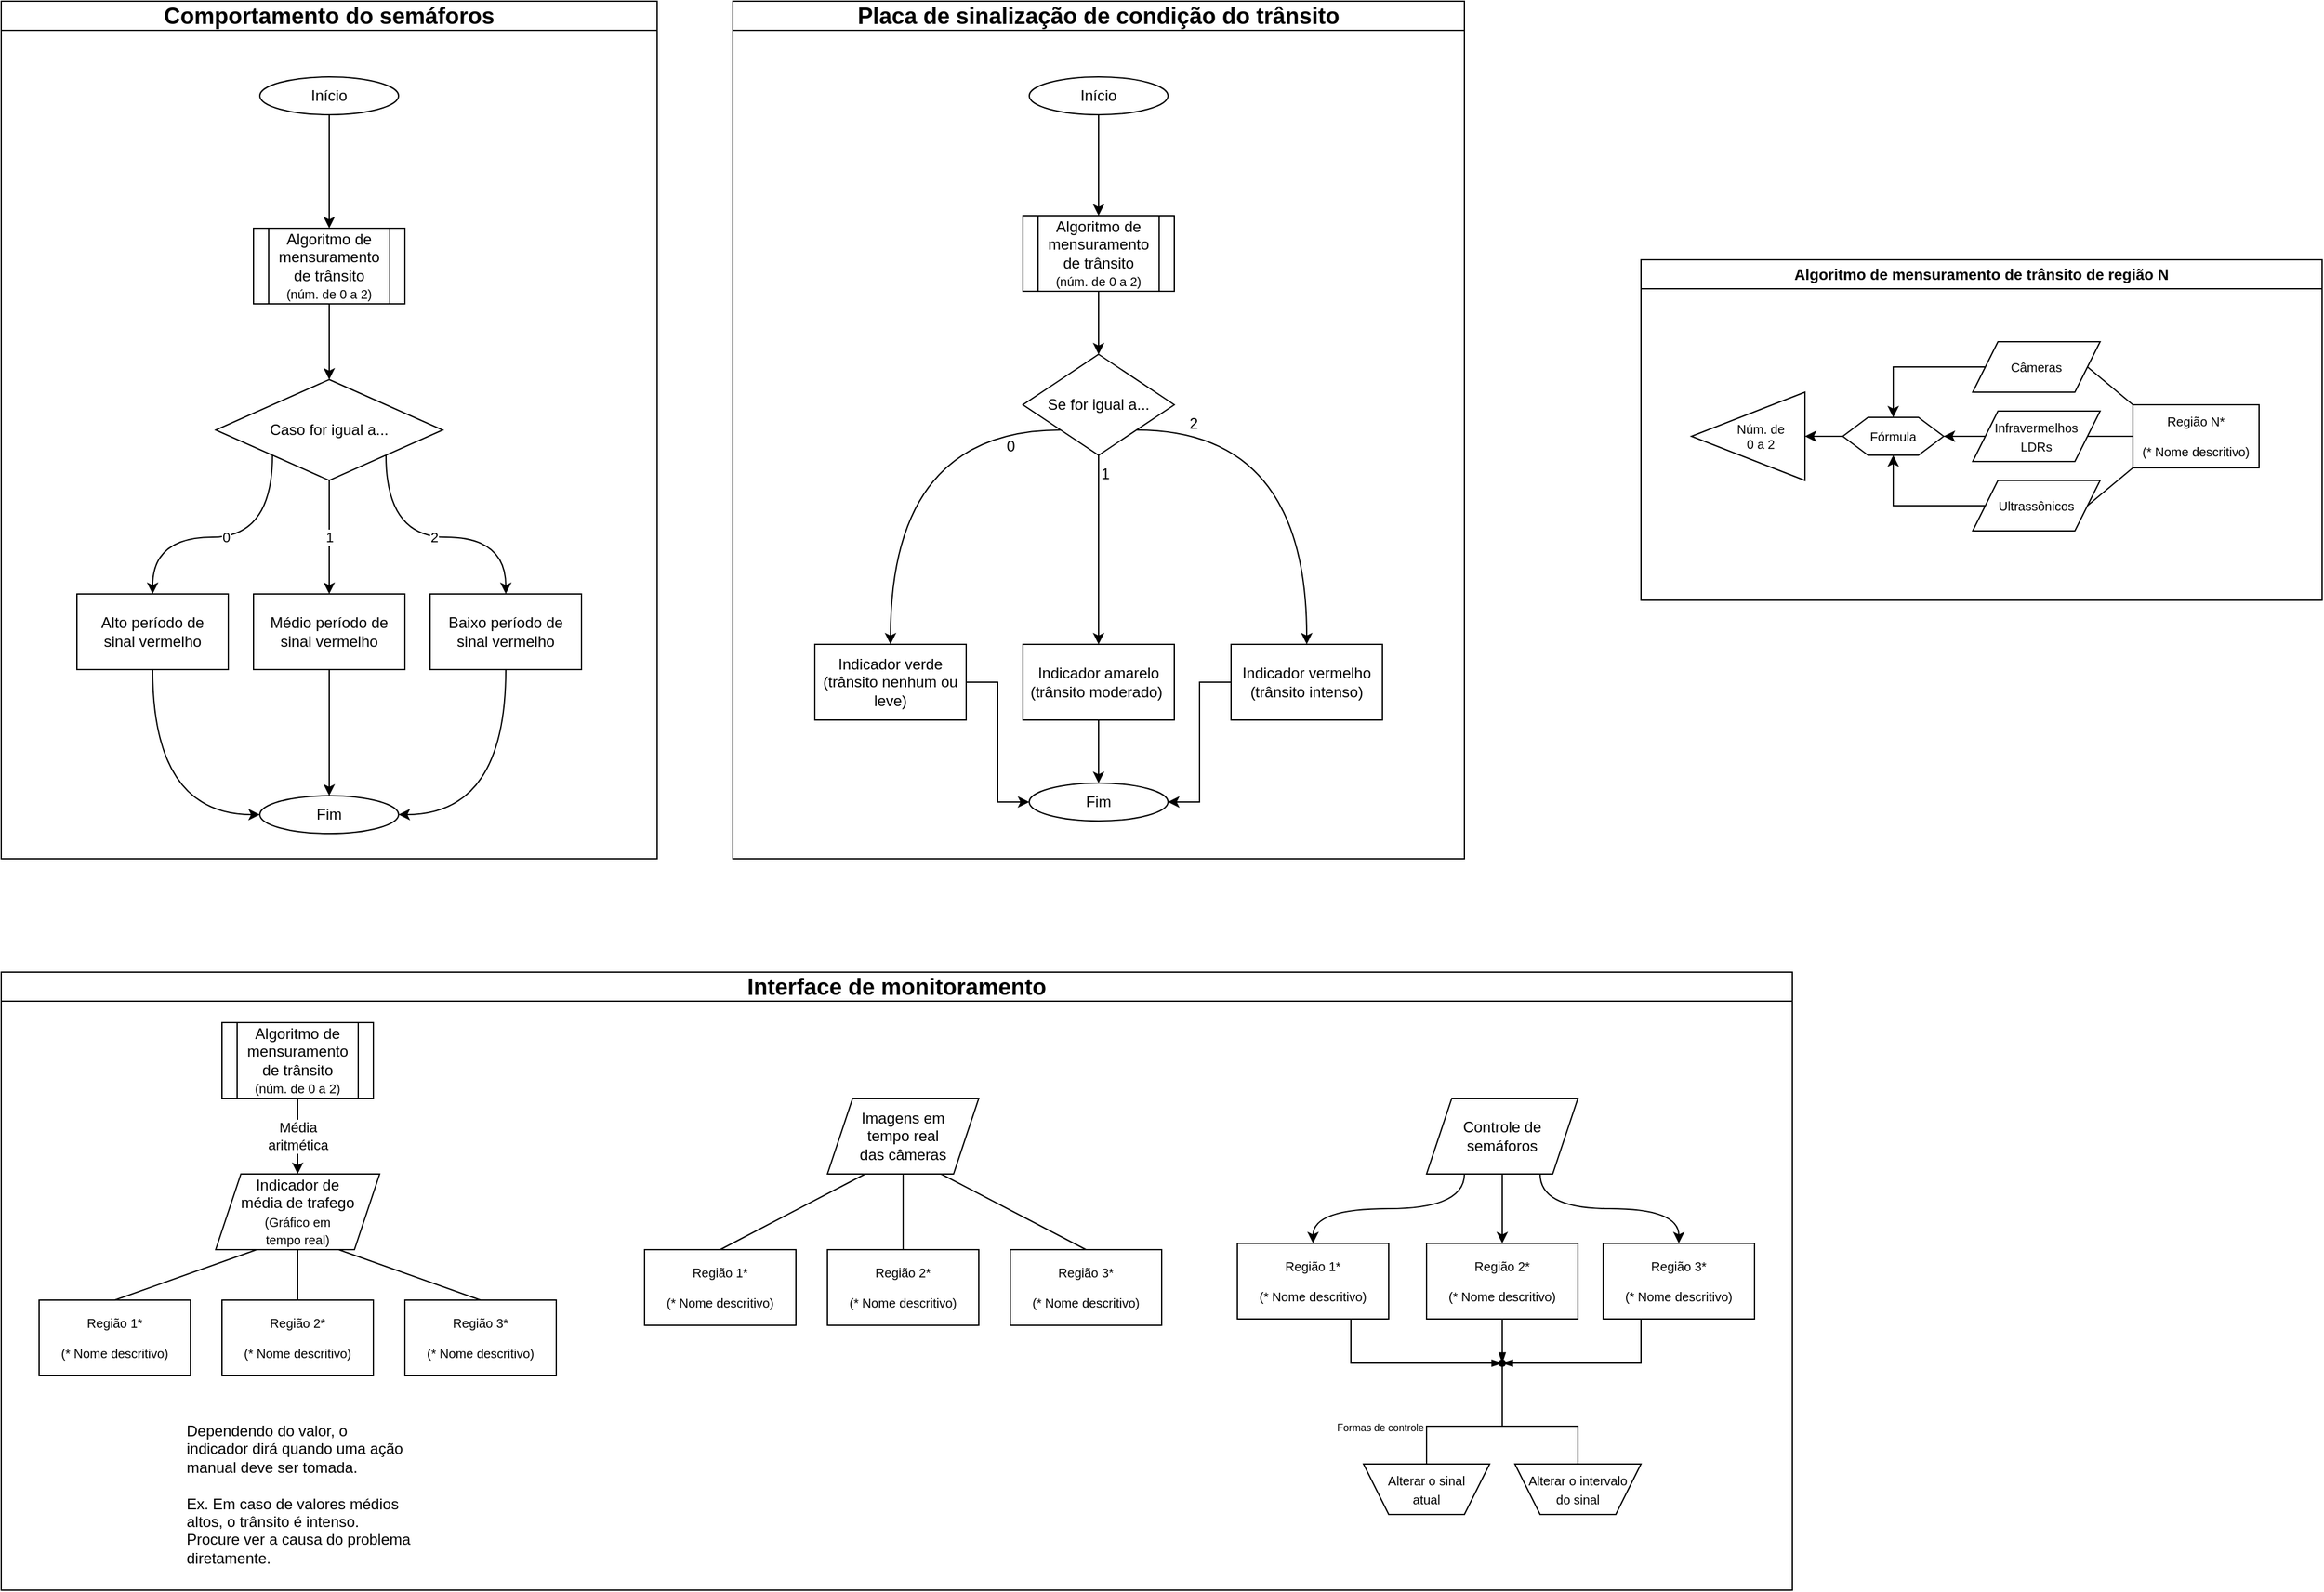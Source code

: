 <mxfile version="26.0.16">
  <diagram id="6a731a19-8d31-9384-78a2-239565b7b9f0" name="Page-1">
    <mxGraphModel dx="1594" dy="997" grid="1" gridSize="10" guides="1" tooltips="1" connect="1" arrows="1" fold="1" page="1" pageScale="1" pageWidth="1169" pageHeight="827" background="none" math="0" shadow="0">
      <root>
        <mxCell id="0" />
        <mxCell id="1" parent="0" />
        <mxCell id="sBeESrhMqnMgl-yAjxgN-76" value="&lt;b style=&quot;&quot;&gt;&lt;font style=&quot;font-size: 18px;&quot;&gt;Comportamento do semáforos&lt;/font&gt;&lt;/b&gt;" style="swimlane;whiteSpace=wrap;html=1;spacing=2;rounded=0;" parent="1" vertex="1">
          <mxGeometry x="30" y="30" width="520" height="680" as="geometry" />
        </mxCell>
        <mxCell id="ndApxbI7P8hkZsgr86GA-19" style="edgeStyle=orthogonalEdgeStyle;rounded=0;orthogonalLoop=1;jettySize=auto;html=1;entryX=0.5;entryY=0;entryDx=0;entryDy=0;" edge="1" parent="sBeESrhMqnMgl-yAjxgN-76" source="sBeESrhMqnMgl-yAjxgN-79" target="ndApxbI7P8hkZsgr86GA-18">
          <mxGeometry relative="1" as="geometry" />
        </mxCell>
        <mxCell id="sBeESrhMqnMgl-yAjxgN-79" value="Início" style="ellipse;whiteSpace=wrap;html=1;rounded=0;" parent="sBeESrhMqnMgl-yAjxgN-76" vertex="1">
          <mxGeometry x="205" y="60" width="110" height="30" as="geometry" />
        </mxCell>
        <mxCell id="sBeESrhMqnMgl-yAjxgN-96" value="Fim" style="ellipse;whiteSpace=wrap;html=1;rounded=0;" parent="sBeESrhMqnMgl-yAjxgN-76" vertex="1">
          <mxGeometry x="205" y="630" width="110" height="30" as="geometry" />
        </mxCell>
        <mxCell id="ndApxbI7P8hkZsgr86GA-29" style="edgeStyle=orthogonalEdgeStyle;rounded=0;orthogonalLoop=1;jettySize=auto;html=1;entryX=0.5;entryY=0;entryDx=0;entryDy=0;" edge="1" parent="sBeESrhMqnMgl-yAjxgN-76" source="ndApxbI7P8hkZsgr86GA-18" target="ndApxbI7P8hkZsgr86GA-28">
          <mxGeometry relative="1" as="geometry" />
        </mxCell>
        <mxCell id="ndApxbI7P8hkZsgr86GA-18" value="Algoritmo de&lt;div&gt;mensuramento&lt;/div&gt;&lt;div&gt;de trânsito&lt;/div&gt;&lt;div&gt;&lt;font size=&quot;1&quot;&gt;(núm. de 0 a 2)&lt;/font&gt;&lt;/div&gt;" style="shape=process;whiteSpace=wrap;html=1;backgroundOutline=1;rounded=0;" vertex="1" parent="sBeESrhMqnMgl-yAjxgN-76">
          <mxGeometry x="200" y="180" width="120" height="60" as="geometry" />
        </mxCell>
        <mxCell id="ndApxbI7P8hkZsgr86GA-28" value="Caso for igual a..." style="rhombus;whiteSpace=wrap;html=1;rounded=0;" vertex="1" parent="sBeESrhMqnMgl-yAjxgN-76">
          <mxGeometry x="170" y="300" width="180" height="80" as="geometry" />
        </mxCell>
        <mxCell id="ndApxbI7P8hkZsgr86GA-40" style="edgeStyle=orthogonalEdgeStyle;rounded=0;orthogonalLoop=1;jettySize=auto;html=1;entryX=0;entryY=0.5;entryDx=0;entryDy=0;exitX=0.5;exitY=1;exitDx=0;exitDy=0;curved=1;" edge="1" parent="sBeESrhMqnMgl-yAjxgN-76" source="ndApxbI7P8hkZsgr86GA-30" target="sBeESrhMqnMgl-yAjxgN-96">
          <mxGeometry relative="1" as="geometry" />
        </mxCell>
        <mxCell id="ndApxbI7P8hkZsgr86GA-30" value="Alto período de&lt;div&gt;sinal vermelho&lt;/div&gt;" style="rounded=0;whiteSpace=wrap;html=1;" vertex="1" parent="sBeESrhMqnMgl-yAjxgN-76">
          <mxGeometry x="60" y="470" width="120" height="60" as="geometry" />
        </mxCell>
        <mxCell id="ndApxbI7P8hkZsgr86GA-41" style="edgeStyle=orthogonalEdgeStyle;rounded=0;orthogonalLoop=1;jettySize=auto;html=1;entryX=0.5;entryY=0;entryDx=0;entryDy=0;" edge="1" parent="sBeESrhMqnMgl-yAjxgN-76" source="ndApxbI7P8hkZsgr86GA-31" target="sBeESrhMqnMgl-yAjxgN-96">
          <mxGeometry relative="1" as="geometry" />
        </mxCell>
        <mxCell id="ndApxbI7P8hkZsgr86GA-31" value="Médio período de&lt;div&gt;sinal vermelho&lt;/div&gt;" style="rounded=0;whiteSpace=wrap;html=1;" vertex="1" parent="sBeESrhMqnMgl-yAjxgN-76">
          <mxGeometry x="200" y="470" width="120" height="60" as="geometry" />
        </mxCell>
        <mxCell id="ndApxbI7P8hkZsgr86GA-42" style="edgeStyle=orthogonalEdgeStyle;rounded=0;orthogonalLoop=1;jettySize=auto;html=1;entryX=1;entryY=0.5;entryDx=0;entryDy=0;exitX=0.5;exitY=1;exitDx=0;exitDy=0;curved=1;" edge="1" parent="sBeESrhMqnMgl-yAjxgN-76" source="ndApxbI7P8hkZsgr86GA-32" target="sBeESrhMqnMgl-yAjxgN-96">
          <mxGeometry relative="1" as="geometry" />
        </mxCell>
        <mxCell id="ndApxbI7P8hkZsgr86GA-32" value="Baixo período de&lt;div&gt;sinal vermelho&lt;/div&gt;" style="rounded=0;whiteSpace=wrap;html=1;" vertex="1" parent="sBeESrhMqnMgl-yAjxgN-76">
          <mxGeometry x="340" y="470" width="120" height="60" as="geometry" />
        </mxCell>
        <mxCell id="ndApxbI7P8hkZsgr86GA-33" value="" style="endArrow=classic;html=1;rounded=0;exitX=0;exitY=1;exitDx=0;exitDy=0;entryX=0.5;entryY=0;entryDx=0;entryDy=0;edgeStyle=orthogonalEdgeStyle;curved=1;" edge="1" parent="sBeESrhMqnMgl-yAjxgN-76" source="ndApxbI7P8hkZsgr86GA-28" target="ndApxbI7P8hkZsgr86GA-30">
          <mxGeometry relative="1" as="geometry">
            <mxPoint x="250" y="440" as="sourcePoint" />
            <mxPoint x="350" y="440" as="targetPoint" />
          </mxGeometry>
        </mxCell>
        <mxCell id="ndApxbI7P8hkZsgr86GA-34" value="0" style="edgeLabel;resizable=0;html=1;;align=center;verticalAlign=middle;rounded=0;" connectable="0" vertex="1" parent="ndApxbI7P8hkZsgr86GA-33">
          <mxGeometry relative="1" as="geometry" />
        </mxCell>
        <mxCell id="ndApxbI7P8hkZsgr86GA-36" value="" style="endArrow=classic;html=1;rounded=0;exitX=0.5;exitY=1;exitDx=0;exitDy=0;entryX=0.5;entryY=0;entryDx=0;entryDy=0;edgeStyle=orthogonalEdgeStyle;curved=1;" edge="1" parent="sBeESrhMqnMgl-yAjxgN-76" source="ndApxbI7P8hkZsgr86GA-28" target="ndApxbI7P8hkZsgr86GA-31">
          <mxGeometry relative="1" as="geometry">
            <mxPoint x="250" y="440" as="sourcePoint" />
            <mxPoint x="350" y="440" as="targetPoint" />
          </mxGeometry>
        </mxCell>
        <mxCell id="ndApxbI7P8hkZsgr86GA-37" value="1" style="edgeLabel;resizable=0;html=1;;align=center;verticalAlign=middle;rounded=0;" connectable="0" vertex="1" parent="ndApxbI7P8hkZsgr86GA-36">
          <mxGeometry relative="1" as="geometry" />
        </mxCell>
        <mxCell id="ndApxbI7P8hkZsgr86GA-38" value="" style="endArrow=classic;html=1;rounded=0;entryX=0.5;entryY=0;entryDx=0;entryDy=0;exitX=1;exitY=1;exitDx=0;exitDy=0;edgeStyle=orthogonalEdgeStyle;curved=1;" edge="1" parent="sBeESrhMqnMgl-yAjxgN-76" source="ndApxbI7P8hkZsgr86GA-28" target="ndApxbI7P8hkZsgr86GA-32">
          <mxGeometry relative="1" as="geometry">
            <mxPoint x="270" y="390" as="sourcePoint" />
            <mxPoint x="270" y="480" as="targetPoint" />
          </mxGeometry>
        </mxCell>
        <mxCell id="ndApxbI7P8hkZsgr86GA-39" value="2" style="edgeLabel;resizable=0;html=1;;align=center;verticalAlign=middle;rounded=0;" connectable="0" vertex="1" parent="ndApxbI7P8hkZsgr86GA-38">
          <mxGeometry relative="1" as="geometry" />
        </mxCell>
        <mxCell id="sBeESrhMqnMgl-yAjxgN-95" value="&lt;font style=&quot;font-size: 18px;&quot;&gt;Placa de sinalização de condição do trânsito&lt;/font&gt;" style="swimlane;whiteSpace=wrap;html=1;rounded=0;" parent="1" vertex="1">
          <mxGeometry x="610" y="30" width="580" height="680" as="geometry" />
        </mxCell>
        <mxCell id="sBeESrhMqnMgl-yAjxgN-106" style="edgeStyle=orthogonalEdgeStyle;rounded=0;orthogonalLoop=1;jettySize=auto;html=1;entryX=0.5;entryY=0;entryDx=0;entryDy=0;" parent="sBeESrhMqnMgl-yAjxgN-95" source="sBeESrhMqnMgl-yAjxgN-99" target="sBeESrhMqnMgl-yAjxgN-105" edge="1">
          <mxGeometry relative="1" as="geometry" />
        </mxCell>
        <mxCell id="sBeESrhMqnMgl-yAjxgN-99" value="Início" style="ellipse;whiteSpace=wrap;html=1;rounded=0;" parent="sBeESrhMqnMgl-yAjxgN-95" vertex="1">
          <mxGeometry x="235" y="60" width="110" height="30" as="geometry" />
        </mxCell>
        <mxCell id="sBeESrhMqnMgl-yAjxgN-119" style="edgeStyle=orthogonalEdgeStyle;rounded=0;orthogonalLoop=1;jettySize=auto;html=1;entryX=0.5;entryY=0;entryDx=0;entryDy=0;" parent="sBeESrhMqnMgl-yAjxgN-95" source="sBeESrhMqnMgl-yAjxgN-105" target="sBeESrhMqnMgl-yAjxgN-116" edge="1">
          <mxGeometry relative="1" as="geometry" />
        </mxCell>
        <mxCell id="sBeESrhMqnMgl-yAjxgN-105" value="Algoritmo de&lt;div&gt;mensuramento&lt;/div&gt;&lt;div&gt;de trânsito&lt;/div&gt;&lt;div&gt;&lt;font size=&quot;1&quot;&gt;(núm. de 0 a 2)&lt;/font&gt;&lt;/div&gt;" style="shape=process;whiteSpace=wrap;html=1;backgroundOutline=1;rounded=0;" parent="sBeESrhMqnMgl-yAjxgN-95" vertex="1">
          <mxGeometry x="230" y="170" width="120" height="60" as="geometry" />
        </mxCell>
        <mxCell id="ndApxbI7P8hkZsgr86GA-14" style="edgeStyle=orthogonalEdgeStyle;rounded=0;orthogonalLoop=1;jettySize=auto;html=1;exitX=0;exitY=1;exitDx=0;exitDy=0;entryX=0.5;entryY=0;entryDx=0;entryDy=0;curved=1;" edge="1" parent="sBeESrhMqnMgl-yAjxgN-95" source="sBeESrhMqnMgl-yAjxgN-116" target="sBeESrhMqnMgl-yAjxgN-120">
          <mxGeometry relative="1" as="geometry" />
        </mxCell>
        <mxCell id="ndApxbI7P8hkZsgr86GA-15" style="edgeStyle=orthogonalEdgeStyle;rounded=0;orthogonalLoop=1;jettySize=auto;html=1;entryX=0.5;entryY=0;entryDx=0;entryDy=0;curved=1;" edge="1" parent="sBeESrhMqnMgl-yAjxgN-95" source="sBeESrhMqnMgl-yAjxgN-116" target="sBeESrhMqnMgl-yAjxgN-121">
          <mxGeometry relative="1" as="geometry" />
        </mxCell>
        <mxCell id="ndApxbI7P8hkZsgr86GA-16" style="edgeStyle=orthogonalEdgeStyle;rounded=0;orthogonalLoop=1;jettySize=auto;html=1;exitX=1;exitY=1;exitDx=0;exitDy=0;curved=1;" edge="1" parent="sBeESrhMqnMgl-yAjxgN-95" source="sBeESrhMqnMgl-yAjxgN-116" target="sBeESrhMqnMgl-yAjxgN-122">
          <mxGeometry relative="1" as="geometry" />
        </mxCell>
        <mxCell id="sBeESrhMqnMgl-yAjxgN-116" value="Se for igual a.&lt;span style=&quot;background-color: transparent; color: light-dark(rgb(0, 0, 0), rgb(255, 255, 255));&quot;&gt;..&lt;/span&gt;" style="rhombus;whiteSpace=wrap;html=1;rounded=0;" parent="sBeESrhMqnMgl-yAjxgN-95" vertex="1">
          <mxGeometry x="230" y="280" width="120" height="80" as="geometry" />
        </mxCell>
        <mxCell id="sBeESrhMqnMgl-yAjxgN-135" style="edgeStyle=orthogonalEdgeStyle;rounded=0;orthogonalLoop=1;jettySize=auto;html=1;entryX=0;entryY=0.5;entryDx=0;entryDy=0;" parent="sBeESrhMqnMgl-yAjxgN-95" source="sBeESrhMqnMgl-yAjxgN-120" target="sBeESrhMqnMgl-yAjxgN-134" edge="1">
          <mxGeometry relative="1" as="geometry" />
        </mxCell>
        <mxCell id="sBeESrhMqnMgl-yAjxgN-120" value="Indicador verde&lt;div&gt;(trânsito nenhum ou leve)&lt;/div&gt;" style="rounded=0;whiteSpace=wrap;html=1;" parent="sBeESrhMqnMgl-yAjxgN-95" vertex="1">
          <mxGeometry x="65" y="510" width="120" height="60" as="geometry" />
        </mxCell>
        <mxCell id="sBeESrhMqnMgl-yAjxgN-136" style="edgeStyle=orthogonalEdgeStyle;rounded=0;orthogonalLoop=1;jettySize=auto;html=1;entryX=0.5;entryY=0;entryDx=0;entryDy=0;" parent="sBeESrhMqnMgl-yAjxgN-95" source="sBeESrhMqnMgl-yAjxgN-121" target="sBeESrhMqnMgl-yAjxgN-134" edge="1">
          <mxGeometry relative="1" as="geometry" />
        </mxCell>
        <mxCell id="sBeESrhMqnMgl-yAjxgN-121" value="Indicador amarelo&lt;div&gt;(trânsito moderado)&amp;nbsp;&lt;/div&gt;" style="rounded=0;whiteSpace=wrap;html=1;" parent="sBeESrhMqnMgl-yAjxgN-95" vertex="1">
          <mxGeometry x="230" y="510" width="120" height="60" as="geometry" />
        </mxCell>
        <mxCell id="sBeESrhMqnMgl-yAjxgN-137" style="edgeStyle=orthogonalEdgeStyle;rounded=0;orthogonalLoop=1;jettySize=auto;html=1;entryX=1;entryY=0.5;entryDx=0;entryDy=0;" parent="sBeESrhMqnMgl-yAjxgN-95" source="sBeESrhMqnMgl-yAjxgN-122" target="sBeESrhMqnMgl-yAjxgN-134" edge="1">
          <mxGeometry relative="1" as="geometry" />
        </mxCell>
        <mxCell id="sBeESrhMqnMgl-yAjxgN-122" value="Indicador vermelho&lt;div&gt;(trânsito intenso)&lt;/div&gt;" style="rounded=0;whiteSpace=wrap;html=1;" parent="sBeESrhMqnMgl-yAjxgN-95" vertex="1">
          <mxGeometry x="395" y="510" width="120" height="60" as="geometry" />
        </mxCell>
        <mxCell id="sBeESrhMqnMgl-yAjxgN-128" value="1" style="text;html=1;align=center;verticalAlign=middle;resizable=0;points=[];autosize=1;strokeColor=none;fillColor=none;rounded=0;" parent="sBeESrhMqnMgl-yAjxgN-95" vertex="1">
          <mxGeometry x="280" y="360" width="30" height="30" as="geometry" />
        </mxCell>
        <mxCell id="sBeESrhMqnMgl-yAjxgN-134" value="Fim" style="ellipse;whiteSpace=wrap;html=1;rounded=0;" parent="sBeESrhMqnMgl-yAjxgN-95" vertex="1">
          <mxGeometry x="235" y="620" width="110" height="30" as="geometry" />
        </mxCell>
        <mxCell id="sBeESrhMqnMgl-yAjxgN-127" value="0" style="text;html=1;align=center;verticalAlign=middle;resizable=0;points=[];autosize=1;strokeColor=none;fillColor=none;rounded=0;" parent="sBeESrhMqnMgl-yAjxgN-95" vertex="1">
          <mxGeometry x="205" y="338" width="30" height="30" as="geometry" />
        </mxCell>
        <mxCell id="sBeESrhMqnMgl-yAjxgN-129" value="2" style="text;html=1;align=center;verticalAlign=middle;resizable=0;points=[];autosize=1;strokeColor=none;fillColor=none;rounded=0;" parent="sBeESrhMqnMgl-yAjxgN-95" vertex="1">
          <mxGeometry x="350" y="320" width="30" height="30" as="geometry" />
        </mxCell>
        <mxCell id="sBeESrhMqnMgl-yAjxgN-133" value="Interface de monitoramento" style="swimlane;whiteSpace=wrap;html=1;fontSize=18;rounded=0;" parent="1" vertex="1">
          <mxGeometry x="30" y="800" width="1420" height="490" as="geometry" />
        </mxCell>
        <mxCell id="WbuGZlkKjzKh_Df-_Hdl-44" style="rounded=0;orthogonalLoop=1;jettySize=auto;html=1;exitX=0.25;exitY=1;exitDx=0;exitDy=0;entryX=0.5;entryY=0;entryDx=0;entryDy=0;endArrow=none;startFill=0;" edge="1" parent="sBeESrhMqnMgl-yAjxgN-133" source="sBeESrhMqnMgl-yAjxgN-140" target="WbuGZlkKjzKh_Df-_Hdl-41">
          <mxGeometry relative="1" as="geometry" />
        </mxCell>
        <mxCell id="WbuGZlkKjzKh_Df-_Hdl-45" style="rounded=0;orthogonalLoop=1;jettySize=auto;html=1;entryX=0.5;entryY=0;entryDx=0;entryDy=0;endArrow=none;startFill=0;" edge="1" parent="sBeESrhMqnMgl-yAjxgN-133" source="sBeESrhMqnMgl-yAjxgN-140" target="WbuGZlkKjzKh_Df-_Hdl-42">
          <mxGeometry relative="1" as="geometry" />
        </mxCell>
        <mxCell id="WbuGZlkKjzKh_Df-_Hdl-46" style="rounded=0;orthogonalLoop=1;jettySize=auto;html=1;exitX=0.75;exitY=1;exitDx=0;exitDy=0;entryX=0.5;entryY=0;entryDx=0;entryDy=0;endArrow=none;startFill=0;" edge="1" parent="sBeESrhMqnMgl-yAjxgN-133" source="sBeESrhMqnMgl-yAjxgN-140" target="WbuGZlkKjzKh_Df-_Hdl-43">
          <mxGeometry relative="1" as="geometry" />
        </mxCell>
        <mxCell id="sBeESrhMqnMgl-yAjxgN-140" value="Indicador de&lt;div&gt;média de trafego&lt;/div&gt;&lt;div&gt;&lt;font size=&quot;1&quot;&gt;(Gráfico em&lt;/font&gt;&lt;/div&gt;&lt;div&gt;&lt;font size=&quot;1&quot;&gt;tempo real)&lt;/font&gt;&lt;/div&gt;" style="shape=parallelogram;perimeter=parallelogramPerimeter;whiteSpace=wrap;html=1;fixedSize=1;rounded=0;" parent="sBeESrhMqnMgl-yAjxgN-133" vertex="1">
          <mxGeometry x="170" y="160" width="130" height="60" as="geometry" />
        </mxCell>
        <mxCell id="sBeESrhMqnMgl-yAjxgN-141" value="Algoritmo de&lt;div&gt;mensuramento&lt;/div&gt;&lt;div&gt;de trânsito&lt;/div&gt;&lt;div&gt;&lt;font size=&quot;1&quot;&gt;(núm. de 0 a 2)&lt;/font&gt;&lt;/div&gt;" style="shape=process;whiteSpace=wrap;html=1;backgroundOutline=1;rounded=0;" parent="sBeESrhMqnMgl-yAjxgN-133" vertex="1">
          <mxGeometry x="175" y="40" width="120" height="60" as="geometry" />
        </mxCell>
        <mxCell id="sBeESrhMqnMgl-yAjxgN-144" value="" style="endArrow=classic;html=1;rounded=0;exitX=0.5;exitY=1;exitDx=0;exitDy=0;entryX=0.5;entryY=0;entryDx=0;entryDy=0;" parent="sBeESrhMqnMgl-yAjxgN-133" source="sBeESrhMqnMgl-yAjxgN-141" target="sBeESrhMqnMgl-yAjxgN-140" edge="1">
          <mxGeometry relative="1" as="geometry">
            <mxPoint x="410" y="130" as="sourcePoint" />
            <mxPoint x="510" y="130" as="targetPoint" />
          </mxGeometry>
        </mxCell>
        <mxCell id="sBeESrhMqnMgl-yAjxgN-145" value="Média&lt;div&gt;aritmética&lt;/div&gt;" style="edgeLabel;resizable=0;html=1;;align=center;verticalAlign=middle;rounded=0;" parent="sBeESrhMqnMgl-yAjxgN-144" connectable="0" vertex="1">
          <mxGeometry relative="1" as="geometry" />
        </mxCell>
        <mxCell id="ndApxbI7P8hkZsgr86GA-11" style="edgeStyle=orthogonalEdgeStyle;rounded=0;orthogonalLoop=1;jettySize=auto;html=1;exitX=0.25;exitY=1;exitDx=0;exitDy=0;entryX=0.5;entryY=0;entryDx=0;entryDy=0;curved=1;" edge="1" parent="sBeESrhMqnMgl-yAjxgN-133" source="ndApxbI7P8hkZsgr86GA-1" target="ndApxbI7P8hkZsgr86GA-6">
          <mxGeometry relative="1" as="geometry" />
        </mxCell>
        <mxCell id="ndApxbI7P8hkZsgr86GA-12" style="edgeStyle=orthogonalEdgeStyle;rounded=0;orthogonalLoop=1;jettySize=auto;html=1;entryX=0.5;entryY=0;entryDx=0;entryDy=0;curved=1;" edge="1" parent="sBeESrhMqnMgl-yAjxgN-133" source="ndApxbI7P8hkZsgr86GA-1" target="ndApxbI7P8hkZsgr86GA-7">
          <mxGeometry relative="1" as="geometry" />
        </mxCell>
        <mxCell id="ndApxbI7P8hkZsgr86GA-13" style="edgeStyle=orthogonalEdgeStyle;rounded=0;orthogonalLoop=1;jettySize=auto;html=1;exitX=0.75;exitY=1;exitDx=0;exitDy=0;entryX=0.5;entryY=0;entryDx=0;entryDy=0;curved=1;" edge="1" parent="sBeESrhMqnMgl-yAjxgN-133" source="ndApxbI7P8hkZsgr86GA-1" target="ndApxbI7P8hkZsgr86GA-8">
          <mxGeometry relative="1" as="geometry" />
        </mxCell>
        <mxCell id="ndApxbI7P8hkZsgr86GA-1" value="Controle de&lt;div&gt;semáforos&lt;/div&gt;" style="shape=parallelogram;perimeter=parallelogramPerimeter;whiteSpace=wrap;html=1;fixedSize=1;rounded=0;" vertex="1" parent="sBeESrhMqnMgl-yAjxgN-133">
          <mxGeometry x="1130" y="100" width="120" height="60" as="geometry" />
        </mxCell>
        <mxCell id="ndApxbI7P8hkZsgr86GA-6" value="Região 1*&lt;div&gt;&lt;br&gt;&lt;/div&gt;&lt;div&gt;(* Nome descritivo)&lt;/div&gt;" style="rounded=0;whiteSpace=wrap;html=1;fontSize=10;" vertex="1" parent="sBeESrhMqnMgl-yAjxgN-133">
          <mxGeometry x="980" y="215" width="120" height="60" as="geometry" />
        </mxCell>
        <mxCell id="ndApxbI7P8hkZsgr86GA-7" value="Região 2*&lt;div&gt;&lt;br&gt;&lt;/div&gt;&lt;div&gt;(* Nome descritivo)&lt;/div&gt;" style="rounded=0;whiteSpace=wrap;html=1;fontSize=10;" vertex="1" parent="sBeESrhMqnMgl-yAjxgN-133">
          <mxGeometry x="1130" y="215" width="120" height="60" as="geometry" />
        </mxCell>
        <mxCell id="WbuGZlkKjzKh_Df-_Hdl-27" style="edgeStyle=orthogonalEdgeStyle;rounded=0;orthogonalLoop=1;jettySize=auto;html=1;exitX=0.25;exitY=1;exitDx=0;exitDy=0;endArrow=blockThin;endFill=1;" edge="1" parent="sBeESrhMqnMgl-yAjxgN-133" source="ndApxbI7P8hkZsgr86GA-8" target="WbuGZlkKjzKh_Df-_Hdl-15">
          <mxGeometry relative="1" as="geometry">
            <Array as="points">
              <mxPoint x="1300" y="310" />
            </Array>
          </mxGeometry>
        </mxCell>
        <mxCell id="ndApxbI7P8hkZsgr86GA-8" value="Região 3*&lt;div&gt;&lt;br&gt;&lt;/div&gt;&lt;div&gt;(* Nome descritivo)&lt;/div&gt;" style="rounded=0;whiteSpace=wrap;html=1;fontSize=10;" vertex="1" parent="sBeESrhMqnMgl-yAjxgN-133">
          <mxGeometry x="1270" y="215" width="120" height="60" as="geometry" />
        </mxCell>
        <mxCell id="WbuGZlkKjzKh_Df-_Hdl-1" value="&lt;font size=&quot;1&quot;&gt;Alterar o sinal&lt;/font&gt;&lt;div&gt;&lt;font size=&quot;1&quot;&gt;atual&lt;/font&gt;&lt;/div&gt;" style="shape=trapezoid;perimeter=trapezoidPerimeter;whiteSpace=wrap;html=1;fixedSize=1;direction=west;rounded=0;" vertex="1" parent="sBeESrhMqnMgl-yAjxgN-133">
          <mxGeometry x="1080" y="390" width="100" height="40" as="geometry" />
        </mxCell>
        <mxCell id="WbuGZlkKjzKh_Df-_Hdl-2" value="&lt;font size=&quot;1&quot;&gt;Alterar o intervalo&lt;/font&gt;&lt;div&gt;&lt;font size=&quot;1&quot;&gt;do sinal&lt;/font&gt;&lt;/div&gt;" style="shape=trapezoid;perimeter=trapezoidPerimeter;whiteSpace=wrap;html=1;fixedSize=1;direction=west;rounded=0;" vertex="1" parent="sBeESrhMqnMgl-yAjxgN-133">
          <mxGeometry x="1200" y="390" width="100" height="40" as="geometry" />
        </mxCell>
        <mxCell id="WbuGZlkKjzKh_Df-_Hdl-3" value="&lt;font style=&quot;font-size: 8px;&quot;&gt;Formas de controle&lt;/font&gt;" style="shape=curlyBracket;whiteSpace=wrap;html=1;rounded=0;labelPosition=left;verticalLabelPosition=middle;align=right;verticalAlign=middle;direction=south;size=0.5;" vertex="1" parent="sBeESrhMqnMgl-yAjxgN-133">
          <mxGeometry x="1130" y="350" width="120" height="20" as="geometry" />
        </mxCell>
        <mxCell id="WbuGZlkKjzKh_Df-_Hdl-15" value="" style="shape=waypoint;fillStyle=solid;size=6;pointerEvents=1;points=[];fillColor=none;resizable=0;rotatable=0;perimeter=centerPerimeter;snapToPoint=1;strokeColor=default;rounded=0;" vertex="1" parent="sBeESrhMqnMgl-yAjxgN-133">
          <mxGeometry x="1180" y="300" width="20" height="20" as="geometry" />
        </mxCell>
        <mxCell id="WbuGZlkKjzKh_Df-_Hdl-17" style="edgeStyle=orthogonalEdgeStyle;rounded=0;orthogonalLoop=1;jettySize=auto;html=1;exitX=0.1;exitY=0.5;exitDx=0;exitDy=0;exitPerimeter=0;entryX=0.571;entryY=0.676;entryDx=0;entryDy=0;entryPerimeter=0;endArrow=none;startFill=0;" edge="1" parent="sBeESrhMqnMgl-yAjxgN-133" source="WbuGZlkKjzKh_Df-_Hdl-3" target="WbuGZlkKjzKh_Df-_Hdl-15">
          <mxGeometry relative="1" as="geometry" />
        </mxCell>
        <mxCell id="WbuGZlkKjzKh_Df-_Hdl-18" style="rounded=0;orthogonalLoop=1;jettySize=auto;html=1;exitX=0.75;exitY=1;exitDx=0;exitDy=0;entryX=0.038;entryY=0.551;entryDx=0;entryDy=0;edgeStyle=orthogonalEdgeStyle;endArrow=blockThin;endFill=1;entryPerimeter=0;" edge="1" parent="sBeESrhMqnMgl-yAjxgN-133" source="ndApxbI7P8hkZsgr86GA-6" target="WbuGZlkKjzKh_Df-_Hdl-15">
          <mxGeometry relative="1" as="geometry">
            <Array as="points">
              <mxPoint x="1070" y="310" />
            </Array>
          </mxGeometry>
        </mxCell>
        <mxCell id="WbuGZlkKjzKh_Df-_Hdl-19" style="edgeStyle=orthogonalEdgeStyle;rounded=0;orthogonalLoop=1;jettySize=auto;html=1;entryX=0.464;entryY=0.178;entryDx=0;entryDy=0;entryPerimeter=0;endArrow=blockThin;endFill=1;" edge="1" parent="sBeESrhMqnMgl-yAjxgN-133" source="ndApxbI7P8hkZsgr86GA-7" target="WbuGZlkKjzKh_Df-_Hdl-15">
          <mxGeometry relative="1" as="geometry" />
        </mxCell>
        <mxCell id="WbuGZlkKjzKh_Df-_Hdl-24" style="edgeStyle=orthogonalEdgeStyle;rounded=0;orthogonalLoop=1;jettySize=auto;html=1;entryX=1;entryY=0;entryDx=0;entryDy=0;entryPerimeter=0;endArrow=none;startFill=0;" edge="1" parent="sBeESrhMqnMgl-yAjxgN-133" source="WbuGZlkKjzKh_Df-_Hdl-2" target="WbuGZlkKjzKh_Df-_Hdl-3">
          <mxGeometry relative="1" as="geometry" />
        </mxCell>
        <mxCell id="WbuGZlkKjzKh_Df-_Hdl-25" style="edgeStyle=orthogonalEdgeStyle;rounded=0;orthogonalLoop=1;jettySize=auto;html=1;entryX=1;entryY=1;entryDx=0;entryDy=0;entryPerimeter=0;endArrow=none;startFill=0;" edge="1" parent="sBeESrhMqnMgl-yAjxgN-133" source="WbuGZlkKjzKh_Df-_Hdl-1" target="WbuGZlkKjzKh_Df-_Hdl-3">
          <mxGeometry relative="1" as="geometry" />
        </mxCell>
        <mxCell id="WbuGZlkKjzKh_Df-_Hdl-35" style="rounded=0;orthogonalLoop=1;jettySize=auto;html=1;exitX=0.25;exitY=1;exitDx=0;exitDy=0;entryX=0.5;entryY=0;entryDx=0;entryDy=0;endArrow=none;startFill=0;" edge="1" parent="sBeESrhMqnMgl-yAjxgN-133" source="WbuGZlkKjzKh_Df-_Hdl-28" target="WbuGZlkKjzKh_Df-_Hdl-32">
          <mxGeometry relative="1" as="geometry" />
        </mxCell>
        <mxCell id="WbuGZlkKjzKh_Df-_Hdl-36" style="rounded=0;orthogonalLoop=1;jettySize=auto;html=1;exitX=0.5;exitY=1;exitDx=0;exitDy=0;entryX=0.5;entryY=0;entryDx=0;entryDy=0;endArrow=none;startFill=0;" edge="1" parent="sBeESrhMqnMgl-yAjxgN-133" source="WbuGZlkKjzKh_Df-_Hdl-28" target="WbuGZlkKjzKh_Df-_Hdl-33">
          <mxGeometry relative="1" as="geometry" />
        </mxCell>
        <mxCell id="WbuGZlkKjzKh_Df-_Hdl-37" style="rounded=0;orthogonalLoop=1;jettySize=auto;html=1;exitX=0.75;exitY=1;exitDx=0;exitDy=0;entryX=0.5;entryY=0;entryDx=0;entryDy=0;endArrow=none;startFill=0;" edge="1" parent="sBeESrhMqnMgl-yAjxgN-133" source="WbuGZlkKjzKh_Df-_Hdl-28" target="WbuGZlkKjzKh_Df-_Hdl-34">
          <mxGeometry relative="1" as="geometry" />
        </mxCell>
        <mxCell id="WbuGZlkKjzKh_Df-_Hdl-28" value="Imagens em&lt;div&gt;tempo real&lt;/div&gt;&lt;div&gt;das câmeras&lt;/div&gt;" style="shape=parallelogram;perimeter=parallelogramPerimeter;whiteSpace=wrap;html=1;fixedSize=1;rounded=0;" vertex="1" parent="sBeESrhMqnMgl-yAjxgN-133">
          <mxGeometry x="655" y="100" width="120" height="60" as="geometry" />
        </mxCell>
        <mxCell id="WbuGZlkKjzKh_Df-_Hdl-32" value="Região 1*&lt;div&gt;&lt;br&gt;&lt;/div&gt;&lt;div&gt;(* Nome descritivo)&lt;/div&gt;" style="rounded=0;whiteSpace=wrap;html=1;fontSize=10;" vertex="1" parent="sBeESrhMqnMgl-yAjxgN-133">
          <mxGeometry x="510" y="220" width="120" height="60" as="geometry" />
        </mxCell>
        <mxCell id="WbuGZlkKjzKh_Df-_Hdl-33" value="Região 2*&lt;div&gt;&lt;br&gt;&lt;/div&gt;&lt;div&gt;(* Nome descritivo)&lt;/div&gt;" style="rounded=0;whiteSpace=wrap;html=1;fontSize=10;" vertex="1" parent="sBeESrhMqnMgl-yAjxgN-133">
          <mxGeometry x="655" y="220" width="120" height="60" as="geometry" />
        </mxCell>
        <mxCell id="WbuGZlkKjzKh_Df-_Hdl-34" value="Região 3*&lt;div&gt;&lt;br&gt;&lt;/div&gt;&lt;div&gt;(* Nome descritivo)&lt;/div&gt;" style="rounded=0;whiteSpace=wrap;html=1;fontSize=10;" vertex="1" parent="sBeESrhMqnMgl-yAjxgN-133">
          <mxGeometry x="800" y="220" width="120" height="60" as="geometry" />
        </mxCell>
        <mxCell id="WbuGZlkKjzKh_Df-_Hdl-41" value="Região 1*&lt;div&gt;&lt;br&gt;&lt;/div&gt;&lt;div&gt;(* Nome descritivo)&lt;/div&gt;" style="rounded=0;whiteSpace=wrap;html=1;fontSize=10;" vertex="1" parent="sBeESrhMqnMgl-yAjxgN-133">
          <mxGeometry x="30" y="260" width="120" height="60" as="geometry" />
        </mxCell>
        <mxCell id="WbuGZlkKjzKh_Df-_Hdl-42" value="Região 2*&lt;div&gt;&lt;br&gt;&lt;/div&gt;&lt;div&gt;(* Nome descritivo)&lt;/div&gt;" style="rounded=0;whiteSpace=wrap;html=1;fontSize=10;" vertex="1" parent="sBeESrhMqnMgl-yAjxgN-133">
          <mxGeometry x="175" y="260" width="120" height="60" as="geometry" />
        </mxCell>
        <mxCell id="WbuGZlkKjzKh_Df-_Hdl-43" value="Região 3*&lt;div&gt;&lt;br&gt;&lt;/div&gt;&lt;div&gt;(* Nome descritivo)&lt;/div&gt;" style="rounded=0;whiteSpace=wrap;html=1;fontSize=10;" vertex="1" parent="sBeESrhMqnMgl-yAjxgN-133">
          <mxGeometry x="320" y="260" width="120" height="60" as="geometry" />
        </mxCell>
        <mxCell id="sBeESrhMqnMgl-yAjxgN-143" value="Dependendo do valor, o indicador dirá quando uma ação manual deve ser tomada.&lt;div&gt;&lt;br&gt;&lt;/div&gt;&lt;div&gt;Ex. Em caso de valores médios altos, o trânsito é intenso. Procure ver a causa do problema diretamente.&lt;/div&gt;" style="text;html=1;whiteSpace=wrap;overflow=hidden;rounded=0;" parent="sBeESrhMqnMgl-yAjxgN-133" vertex="1">
          <mxGeometry x="145" y="350" width="180" height="120" as="geometry" />
        </mxCell>
        <mxCell id="ndApxbI7P8hkZsgr86GA-25" value="Algoritmo de mensuramento de trânsito de região N" style="swimlane;whiteSpace=wrap;html=1;align=center;spacingLeft=0;rounded=0;" vertex="1" parent="1">
          <mxGeometry x="1330" y="235" width="540" height="270" as="geometry">
            <mxRectangle x="1330" y="235" width="310" height="30" as="alternateBounds" />
          </mxGeometry>
        </mxCell>
        <mxCell id="ndApxbI7P8hkZsgr86GA-26" value="Núm. de&lt;div&gt;0 a 2&lt;/div&gt;" style="triangle;whiteSpace=wrap;html=1;direction=west;align=center;fontSize=10;spacingLeft=20;rounded=0;" vertex="1" parent="ndApxbI7P8hkZsgr86GA-25">
          <mxGeometry x="40" y="105" width="90" height="70" as="geometry" />
        </mxCell>
        <mxCell id="ndApxbI7P8hkZsgr86GA-46" style="edgeStyle=orthogonalEdgeStyle;rounded=0;orthogonalLoop=1;jettySize=auto;html=1;entryX=0.5;entryY=0;entryDx=0;entryDy=0;" edge="1" parent="ndApxbI7P8hkZsgr86GA-25" source="sBeESrhMqnMgl-yAjxgN-107" target="sBeESrhMqnMgl-yAjxgN-111">
          <mxGeometry relative="1" as="geometry" />
        </mxCell>
        <mxCell id="sBeESrhMqnMgl-yAjxgN-107" value="&lt;font size=&quot;1&quot;&gt;Câmeras&lt;/font&gt;" style="shape=parallelogram;perimeter=parallelogramPerimeter;whiteSpace=wrap;html=1;fixedSize=1;rounded=0;" parent="ndApxbI7P8hkZsgr86GA-25" vertex="1">
          <mxGeometry x="263" y="65" width="101" height="40" as="geometry" />
        </mxCell>
        <mxCell id="ndApxbI7P8hkZsgr86GA-48" style="edgeStyle=orthogonalEdgeStyle;rounded=0;orthogonalLoop=1;jettySize=auto;html=1;entryX=1;entryY=0.5;entryDx=0;entryDy=0;" edge="1" parent="ndApxbI7P8hkZsgr86GA-25" source="sBeESrhMqnMgl-yAjxgN-108" target="sBeESrhMqnMgl-yAjxgN-111">
          <mxGeometry relative="1" as="geometry" />
        </mxCell>
        <mxCell id="sBeESrhMqnMgl-yAjxgN-108" value="&lt;font size=&quot;1&quot;&gt;Infravermelhos&lt;/font&gt;&lt;div&gt;&lt;font size=&quot;1&quot;&gt;LDRs&lt;/font&gt;&lt;/div&gt;" style="shape=parallelogram;perimeter=parallelogramPerimeter;whiteSpace=wrap;html=1;fixedSize=1;rounded=0;" parent="ndApxbI7P8hkZsgr86GA-25" vertex="1">
          <mxGeometry x="263" y="120" width="101" height="40" as="geometry" />
        </mxCell>
        <mxCell id="ndApxbI7P8hkZsgr86GA-47" style="edgeStyle=orthogonalEdgeStyle;rounded=0;orthogonalLoop=1;jettySize=auto;html=1;exitX=0;exitY=0.5;exitDx=0;exitDy=0;entryX=0.5;entryY=1;entryDx=0;entryDy=0;" edge="1" parent="ndApxbI7P8hkZsgr86GA-25" source="sBeESrhMqnMgl-yAjxgN-109" target="sBeESrhMqnMgl-yAjxgN-111">
          <mxGeometry relative="1" as="geometry" />
        </mxCell>
        <mxCell id="sBeESrhMqnMgl-yAjxgN-109" value="&lt;font size=&quot;1&quot;&gt;Ultrassônicos&lt;/font&gt;" style="shape=parallelogram;perimeter=parallelogramPerimeter;whiteSpace=wrap;html=1;fixedSize=1;rounded=0;" parent="ndApxbI7P8hkZsgr86GA-25" vertex="1">
          <mxGeometry x="263" y="175" width="101" height="40" as="geometry" />
        </mxCell>
        <mxCell id="ndApxbI7P8hkZsgr86GA-43" style="rounded=0;orthogonalLoop=1;jettySize=auto;html=1;exitX=0;exitY=0;exitDx=0;exitDy=0;entryX=1;entryY=0.5;entryDx=0;entryDy=0;endArrow=none;startFill=0;" edge="1" parent="ndApxbI7P8hkZsgr86GA-25" source="ndApxbI7P8hkZsgr86GA-20" target="sBeESrhMqnMgl-yAjxgN-107">
          <mxGeometry relative="1" as="geometry" />
        </mxCell>
        <mxCell id="ndApxbI7P8hkZsgr86GA-44" style="rounded=0;orthogonalLoop=1;jettySize=auto;html=1;exitX=0;exitY=0.5;exitDx=0;exitDy=0;entryX=1;entryY=0.5;entryDx=0;entryDy=0;endArrow=none;startFill=0;" edge="1" parent="ndApxbI7P8hkZsgr86GA-25" source="ndApxbI7P8hkZsgr86GA-20" target="sBeESrhMqnMgl-yAjxgN-108">
          <mxGeometry relative="1" as="geometry" />
        </mxCell>
        <mxCell id="ndApxbI7P8hkZsgr86GA-45" style="rounded=0;orthogonalLoop=1;jettySize=auto;html=1;exitX=0;exitY=1;exitDx=0;exitDy=0;entryX=1;entryY=0.5;entryDx=0;entryDy=0;endArrow=none;startFill=0;" edge="1" parent="ndApxbI7P8hkZsgr86GA-25" source="ndApxbI7P8hkZsgr86GA-20" target="sBeESrhMqnMgl-yAjxgN-109">
          <mxGeometry relative="1" as="geometry" />
        </mxCell>
        <mxCell id="ndApxbI7P8hkZsgr86GA-20" value="Região N*&lt;div&gt;&lt;br&gt;&lt;/div&gt;&lt;div&gt;(* Nome descritivo)&lt;/div&gt;" style="rounded=0;whiteSpace=wrap;html=1;fontSize=10;" vertex="1" parent="ndApxbI7P8hkZsgr86GA-25">
          <mxGeometry x="390" y="115" width="100" height="50" as="geometry" />
        </mxCell>
        <mxCell id="sBeESrhMqnMgl-yAjxgN-111" value="&lt;font size=&quot;1&quot;&gt;Fórmula&lt;/font&gt;" style="shape=hexagon;perimeter=hexagonPerimeter2;whiteSpace=wrap;html=1;fixedSize=1;rounded=0;" parent="ndApxbI7P8hkZsgr86GA-25" vertex="1">
          <mxGeometry x="160" y="125" width="80" height="30" as="geometry" />
        </mxCell>
        <mxCell id="ndApxbI7P8hkZsgr86GA-27" style="edgeStyle=orthogonalEdgeStyle;rounded=0;orthogonalLoop=1;jettySize=auto;html=1;exitX=0;exitY=0.5;exitDx=0;exitDy=0;entryX=0;entryY=0.5;entryDx=0;entryDy=0;" edge="1" parent="ndApxbI7P8hkZsgr86GA-25" source="sBeESrhMqnMgl-yAjxgN-111" target="ndApxbI7P8hkZsgr86GA-26">
          <mxGeometry relative="1" as="geometry" />
        </mxCell>
      </root>
    </mxGraphModel>
  </diagram>
</mxfile>
